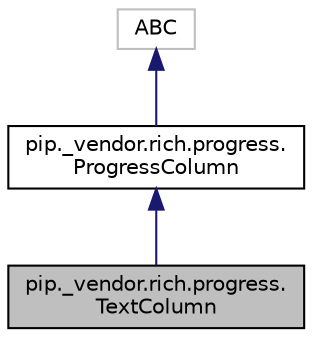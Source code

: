 digraph "pip._vendor.rich.progress.TextColumn"
{
 // LATEX_PDF_SIZE
  edge [fontname="Helvetica",fontsize="10",labelfontname="Helvetica",labelfontsize="10"];
  node [fontname="Helvetica",fontsize="10",shape=record];
  Node1 [label="pip._vendor.rich.progress.\lTextColumn",height=0.2,width=0.4,color="black", fillcolor="grey75", style="filled", fontcolor="black",tooltip=" "];
  Node2 -> Node1 [dir="back",color="midnightblue",fontsize="10",style="solid"];
  Node2 [label="pip._vendor.rich.progress.\lProgressColumn",height=0.2,width=0.4,color="black", fillcolor="white", style="filled",URL="$classpip_1_1__vendor_1_1rich_1_1progress_1_1ProgressColumn.html",tooltip=" "];
  Node3 -> Node2 [dir="back",color="midnightblue",fontsize="10",style="solid"];
  Node3 [label="ABC",height=0.2,width=0.4,color="grey75", fillcolor="white", style="filled",tooltip=" "];
}
